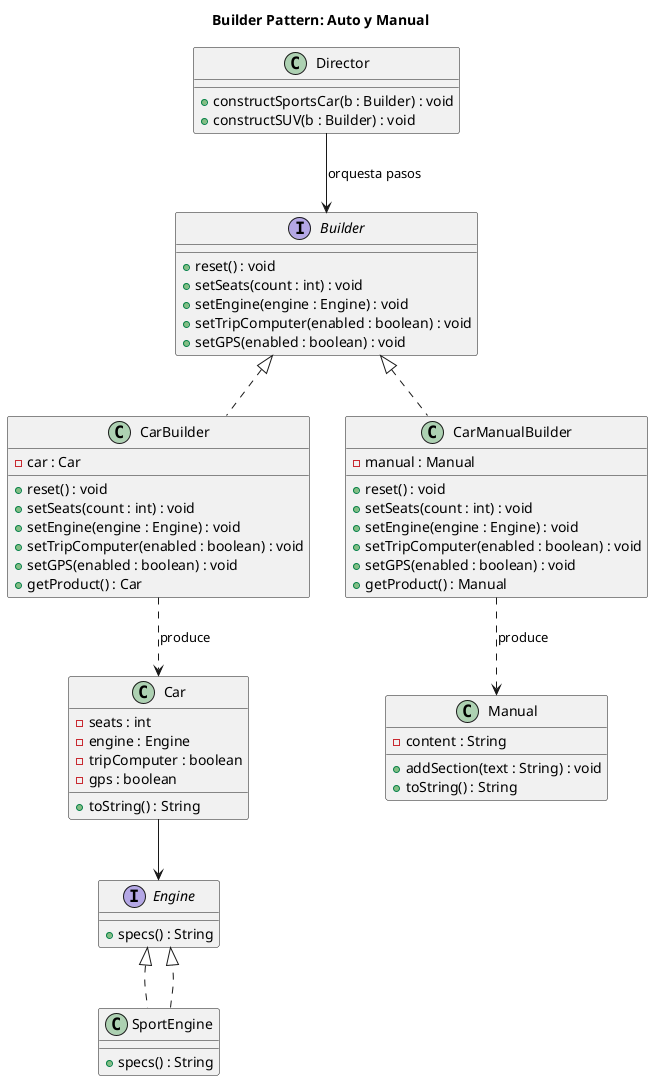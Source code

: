 @startuml
title Builder Pattern: Auto y Manual

' ===== Productos =====
class Car {
  - seats : int
  - engine : Engine
  - tripComputer : boolean
  - gps : boolean
  + toString() : String
}

class Manual {
  - content : String
  + addSection(text : String) : void
  + toString() : String
}

interface Engine {
  + specs() : String
}
class SportEngine implements Engine {
  + specs() : String
}

' ===== Builder (interfaz) =====
interface Builder {
  + reset() : void
  + setSeats(count : int) : void
  + setEngine(engine : Engine) : void
  + setTripComputer(enabled : boolean) : void
  + setGPS(enabled : boolean) : void
}

' ===== Builders concretos =====
class CarBuilder implements Builder {
  - car : Car
  + reset() : void
  + setSeats(count : int) : void
  + setEngine(engine : Engine) : void
  + setTripComputer(enabled : boolean) : void
  + setGPS(enabled : boolean) : void
  + getProduct() : Car
}

class CarManualBuilder implements Builder {
  - manual : Manual
  + reset() : void
  + setSeats(count : int) : void
  + setEngine(engine : Engine) : void
  + setTripComputer(enabled : boolean) : void
  + setGPS(enabled : boolean) : void
  + getProduct() : Manual
}

' ===== Director =====
class Director {
  + constructSportsCar(b : Builder) : void
  + constructSUV(b : Builder) : void
}

' ===== Relaciones =====
CarBuilder ..> Car : produce
CarManualBuilder ..> Manual : produce
Car --> Engine
SportEngine ..|> Engine
Director --> Builder : orquesta pasos
@enduml